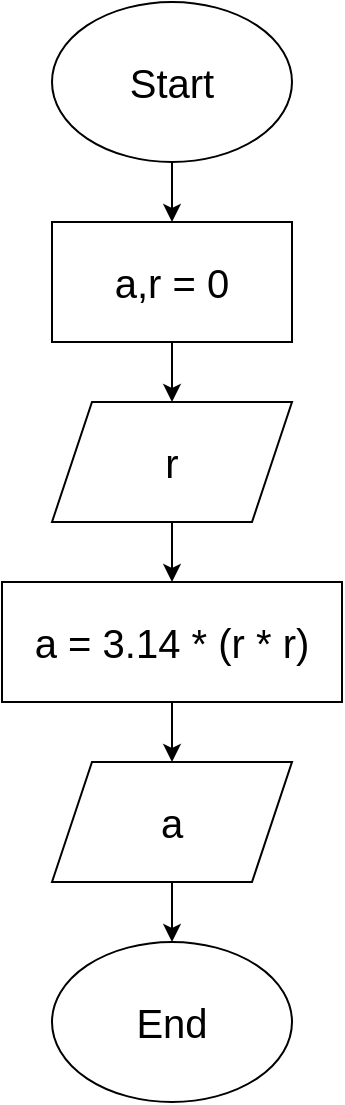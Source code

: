 <mxfile version="24.7.8">
  <diagram name="Page-1" id="aAF-gzCnWLFgiZgL9Swd">
    <mxGraphModel grid="1" page="1" gridSize="10" guides="1" tooltips="1" connect="1" arrows="1" fold="1" pageScale="1" pageWidth="850" pageHeight="1100" math="0" shadow="0">
      <root>
        <mxCell id="0" />
        <mxCell id="1" parent="0" />
        <mxCell id="4VpeW9GysY0Lxtsv3LtF-13" style="edgeStyle=orthogonalEdgeStyle;rounded=0;orthogonalLoop=1;jettySize=auto;html=1;exitX=0.5;exitY=1;exitDx=0;exitDy=0;entryX=0.5;entryY=0;entryDx=0;entryDy=0;" edge="1" parent="1" source="4VpeW9GysY0Lxtsv3LtF-1" target="4VpeW9GysY0Lxtsv3LtF-10">
          <mxGeometry relative="1" as="geometry" />
        </mxCell>
        <mxCell id="4VpeW9GysY0Lxtsv3LtF-1" value="&lt;font style=&quot;font-size: 20px;&quot;&gt;Start&lt;/font&gt;" style="ellipse;whiteSpace=wrap;html=1;" vertex="1" parent="1">
          <mxGeometry x="310" y="70" width="120" height="80" as="geometry" />
        </mxCell>
        <mxCell id="4VpeW9GysY0Lxtsv3LtF-5" style="edgeStyle=orthogonalEdgeStyle;rounded=0;orthogonalLoop=1;jettySize=auto;html=1;exitX=0.5;exitY=1;exitDx=0;exitDy=0;entryX=0.5;entryY=0;entryDx=0;entryDy=0;" edge="1" parent="1" source="4VpeW9GysY0Lxtsv3LtF-2" target="4VpeW9GysY0Lxtsv3LtF-4">
          <mxGeometry relative="1" as="geometry" />
        </mxCell>
        <mxCell id="4VpeW9GysY0Lxtsv3LtF-2" value="&lt;span style=&quot;font-size: 20px;&quot;&gt;r&lt;/span&gt;" style="shape=parallelogram;perimeter=parallelogramPerimeter;whiteSpace=wrap;html=1;fixedSize=1;" vertex="1" parent="1">
          <mxGeometry x="310" y="270" width="120" height="60" as="geometry" />
        </mxCell>
        <mxCell id="4VpeW9GysY0Lxtsv3LtF-7" style="edgeStyle=orthogonalEdgeStyle;rounded=0;orthogonalLoop=1;jettySize=auto;html=1;exitX=0.5;exitY=1;exitDx=0;exitDy=0;" edge="1" parent="1" source="4VpeW9GysY0Lxtsv3LtF-4" target="4VpeW9GysY0Lxtsv3LtF-6">
          <mxGeometry relative="1" as="geometry" />
        </mxCell>
        <mxCell id="4VpeW9GysY0Lxtsv3LtF-4" value="&lt;font style=&quot;font-size: 20px;&quot;&gt;a = 3.14 * (r * r)&lt;/font&gt;" style="rounded=0;whiteSpace=wrap;html=1;" vertex="1" parent="1">
          <mxGeometry x="285" y="360" width="170" height="60" as="geometry" />
        </mxCell>
        <mxCell id="4VpeW9GysY0Lxtsv3LtF-9" style="edgeStyle=orthogonalEdgeStyle;rounded=0;orthogonalLoop=1;jettySize=auto;html=1;exitX=0.5;exitY=1;exitDx=0;exitDy=0;entryX=0.5;entryY=0;entryDx=0;entryDy=0;" edge="1" parent="1" source="4VpeW9GysY0Lxtsv3LtF-6" target="4VpeW9GysY0Lxtsv3LtF-8">
          <mxGeometry relative="1" as="geometry" />
        </mxCell>
        <mxCell id="4VpeW9GysY0Lxtsv3LtF-6" value="&lt;span style=&quot;font-size: 20px;&quot;&gt;a&lt;/span&gt;" style="shape=parallelogram;perimeter=parallelogramPerimeter;whiteSpace=wrap;html=1;fixedSize=1;" vertex="1" parent="1">
          <mxGeometry x="310" y="450" width="120" height="60" as="geometry" />
        </mxCell>
        <mxCell id="4VpeW9GysY0Lxtsv3LtF-8" value="&lt;font style=&quot;font-size: 20px;&quot;&gt;End&lt;/font&gt;" style="ellipse;whiteSpace=wrap;html=1;" vertex="1" parent="1">
          <mxGeometry x="310" y="540" width="120" height="80" as="geometry" />
        </mxCell>
        <mxCell id="4VpeW9GysY0Lxtsv3LtF-12" style="edgeStyle=orthogonalEdgeStyle;rounded=0;orthogonalLoop=1;jettySize=auto;html=1;exitX=0.5;exitY=1;exitDx=0;exitDy=0;entryX=0.5;entryY=0;entryDx=0;entryDy=0;" edge="1" parent="1" source="4VpeW9GysY0Lxtsv3LtF-10" target="4VpeW9GysY0Lxtsv3LtF-2">
          <mxGeometry relative="1" as="geometry" />
        </mxCell>
        <mxCell id="4VpeW9GysY0Lxtsv3LtF-10" value="&lt;span style=&quot;font-size: 20px;&quot;&gt;a,r = 0&lt;/span&gt;" style="rounded=0;whiteSpace=wrap;html=1;" vertex="1" parent="1">
          <mxGeometry x="310" y="180" width="120" height="60" as="geometry" />
        </mxCell>
      </root>
    </mxGraphModel>
  </diagram>
</mxfile>
